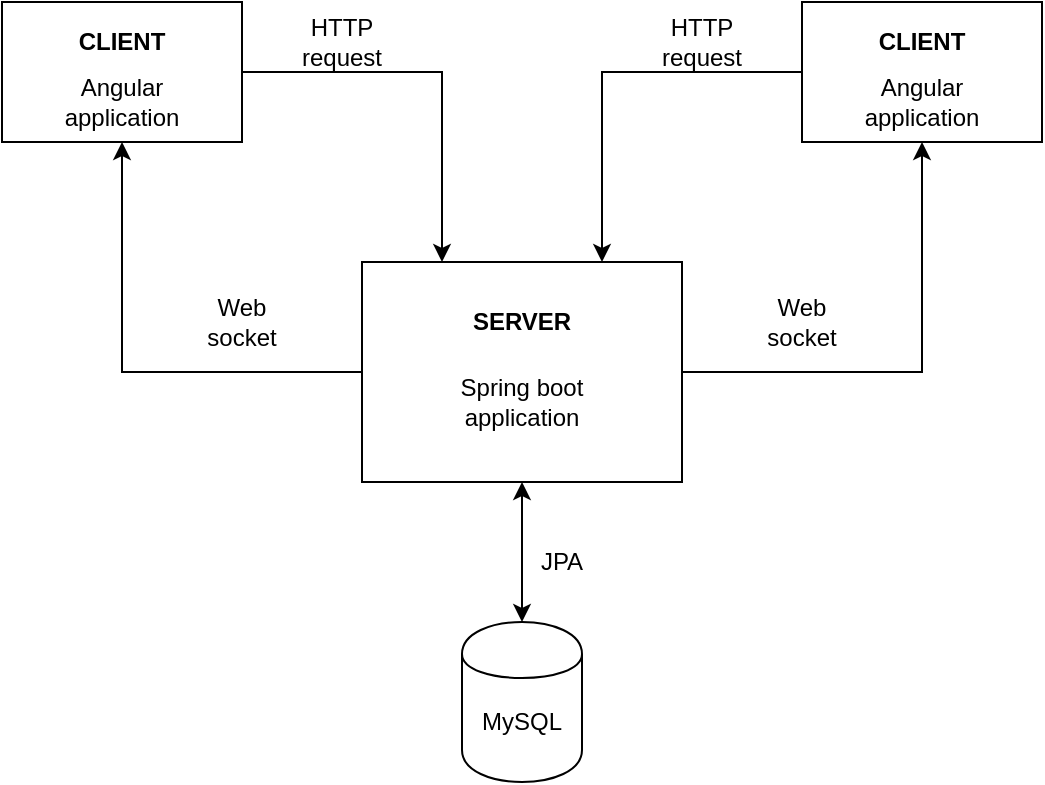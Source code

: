 <mxfile version="12.4.3" type="device" pages="1"><diagram id="UztND7BbuCgOqidyKocM" name="Page-1"><mxGraphModel dx="854" dy="419" grid="1" gridSize="10" guides="1" tooltips="1" connect="1" arrows="1" fold="1" page="1" pageScale="1" pageWidth="850" pageHeight="1100" math="0" shadow="0"><root><mxCell id="0"/><mxCell id="1" parent="0"/><mxCell id="x5pcZwCr47E1ne18aF3i-19" style="edgeStyle=orthogonalEdgeStyle;rounded=0;orthogonalLoop=1;jettySize=auto;html=1;entryX=0.5;entryY=1;entryDx=0;entryDy=0;" edge="1" parent="1" source="x5pcZwCr47E1ne18aF3i-1" target="x5pcZwCr47E1ne18aF3i-9"><mxGeometry relative="1" as="geometry"/></mxCell><mxCell id="x5pcZwCr47E1ne18aF3i-20" style="edgeStyle=orthogonalEdgeStyle;rounded=0;orthogonalLoop=1;jettySize=auto;html=1;entryX=0.5;entryY=1;entryDx=0;entryDy=0;" edge="1" parent="1" source="x5pcZwCr47E1ne18aF3i-1" target="x5pcZwCr47E1ne18aF3i-12"><mxGeometry relative="1" as="geometry"/></mxCell><mxCell id="x5pcZwCr47E1ne18aF3i-1" value="" style="rounded=0;whiteSpace=wrap;html=1;" vertex="1" parent="1"><mxGeometry x="330" y="230" width="160" height="110" as="geometry"/></mxCell><mxCell id="x5pcZwCr47E1ne18aF3i-2" value="Spring boot application" style="text;html=1;strokeColor=none;fillColor=none;align=center;verticalAlign=middle;whiteSpace=wrap;rounded=0;" vertex="1" parent="1"><mxGeometry x="360" y="290" width="100" height="20" as="geometry"/></mxCell><mxCell id="x5pcZwCr47E1ne18aF3i-3" value="&lt;b&gt;SERVER&lt;/b&gt;" style="text;html=1;strokeColor=none;fillColor=none;align=center;verticalAlign=middle;whiteSpace=wrap;rounded=0;" vertex="1" parent="1"><mxGeometry x="390" y="250" width="40" height="20" as="geometry"/></mxCell><mxCell id="x5pcZwCr47E1ne18aF3i-4" value="" style="shape=cylinder;whiteSpace=wrap;html=1;boundedLbl=1;backgroundOutline=1;" vertex="1" parent="1"><mxGeometry x="380" y="410" width="60" height="80" as="geometry"/></mxCell><mxCell id="x5pcZwCr47E1ne18aF3i-5" value="MySQL" style="text;html=1;strokeColor=none;fillColor=none;align=center;verticalAlign=middle;whiteSpace=wrap;rounded=0;" vertex="1" parent="1"><mxGeometry x="390" y="450" width="40" height="20" as="geometry"/></mxCell><mxCell id="x5pcZwCr47E1ne18aF3i-6" value="" style="endArrow=classic;startArrow=classic;html=1;entryX=0.5;entryY=1;entryDx=0;entryDy=0;exitX=0.5;exitY=0;exitDx=0;exitDy=0;" edge="1" parent="1" source="x5pcZwCr47E1ne18aF3i-4" target="x5pcZwCr47E1ne18aF3i-1"><mxGeometry width="50" height="50" relative="1" as="geometry"><mxPoint x="380" y="400" as="sourcePoint"/><mxPoint x="430" y="350" as="targetPoint"/></mxGeometry></mxCell><mxCell id="x5pcZwCr47E1ne18aF3i-7" value="JPA" style="text;html=1;strokeColor=none;fillColor=none;align=center;verticalAlign=middle;whiteSpace=wrap;rounded=0;" vertex="1" parent="1"><mxGeometry x="410" y="370" width="40" height="20" as="geometry"/></mxCell><mxCell id="x5pcZwCr47E1ne18aF3i-15" style="edgeStyle=orthogonalEdgeStyle;rounded=0;orthogonalLoop=1;jettySize=auto;html=1;entryX=0.25;entryY=0;entryDx=0;entryDy=0;" edge="1" parent="1" source="x5pcZwCr47E1ne18aF3i-9" target="x5pcZwCr47E1ne18aF3i-1"><mxGeometry relative="1" as="geometry"/></mxCell><mxCell id="x5pcZwCr47E1ne18aF3i-9" value="" style="rounded=0;whiteSpace=wrap;html=1;" vertex="1" parent="1"><mxGeometry x="150" y="100" width="120" height="70" as="geometry"/></mxCell><mxCell id="x5pcZwCr47E1ne18aF3i-10" value="&lt;b&gt;CLIENT&lt;/b&gt;" style="text;html=1;strokeColor=none;fillColor=none;align=center;verticalAlign=middle;whiteSpace=wrap;rounded=0;" vertex="1" parent="1"><mxGeometry x="190" y="110" width="40" height="20" as="geometry"/></mxCell><mxCell id="x5pcZwCr47E1ne18aF3i-11" value="Angular application" style="text;html=1;strokeColor=none;fillColor=none;align=center;verticalAlign=middle;whiteSpace=wrap;rounded=0;" vertex="1" parent="1"><mxGeometry x="190" y="140" width="40" height="20" as="geometry"/></mxCell><mxCell id="x5pcZwCr47E1ne18aF3i-16" style="edgeStyle=orthogonalEdgeStyle;rounded=0;orthogonalLoop=1;jettySize=auto;html=1;entryX=0.75;entryY=0;entryDx=0;entryDy=0;" edge="1" parent="1" source="x5pcZwCr47E1ne18aF3i-12" target="x5pcZwCr47E1ne18aF3i-1"><mxGeometry relative="1" as="geometry"/></mxCell><mxCell id="x5pcZwCr47E1ne18aF3i-12" value="" style="rounded=0;whiteSpace=wrap;html=1;" vertex="1" parent="1"><mxGeometry x="550" y="100" width="120" height="70" as="geometry"/></mxCell><mxCell id="x5pcZwCr47E1ne18aF3i-13" value="&lt;b&gt;CLIENT&lt;/b&gt;" style="text;html=1;strokeColor=none;fillColor=none;align=center;verticalAlign=middle;whiteSpace=wrap;rounded=0;" vertex="1" parent="1"><mxGeometry x="590" y="110" width="40" height="20" as="geometry"/></mxCell><mxCell id="x5pcZwCr47E1ne18aF3i-14" value="Angular application" style="text;html=1;strokeColor=none;fillColor=none;align=center;verticalAlign=middle;whiteSpace=wrap;rounded=0;" vertex="1" parent="1"><mxGeometry x="590" y="140" width="40" height="20" as="geometry"/></mxCell><mxCell id="x5pcZwCr47E1ne18aF3i-17" value="HTTP request" style="text;html=1;strokeColor=none;fillColor=none;align=center;verticalAlign=middle;whiteSpace=wrap;rounded=0;" vertex="1" parent="1"><mxGeometry x="300" y="110" width="40" height="20" as="geometry"/></mxCell><mxCell id="x5pcZwCr47E1ne18aF3i-18" value="HTTP request" style="text;html=1;strokeColor=none;fillColor=none;align=center;verticalAlign=middle;whiteSpace=wrap;rounded=0;" vertex="1" parent="1"><mxGeometry x="480" y="110" width="40" height="20" as="geometry"/></mxCell><mxCell id="x5pcZwCr47E1ne18aF3i-21" value="Web socket" style="text;html=1;strokeColor=none;fillColor=none;align=center;verticalAlign=middle;whiteSpace=wrap;rounded=0;" vertex="1" parent="1"><mxGeometry x="250" y="250" width="40" height="20" as="geometry"/></mxCell><mxCell id="x5pcZwCr47E1ne18aF3i-22" value="Web socket" style="text;html=1;strokeColor=none;fillColor=none;align=center;verticalAlign=middle;whiteSpace=wrap;rounded=0;" vertex="1" parent="1"><mxGeometry x="530" y="250" width="40" height="20" as="geometry"/></mxCell></root></mxGraphModel></diagram></mxfile>